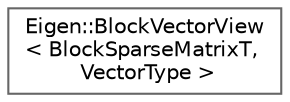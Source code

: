 digraph "类继承关系图"
{
 // LATEX_PDF_SIZE
  bgcolor="transparent";
  edge [fontname=Helvetica,fontsize=10,labelfontname=Helvetica,labelfontsize=10];
  node [fontname=Helvetica,fontsize=10,shape=box,height=0.2,width=0.4];
  rankdir="LR";
  Node0 [id="Node000000",label="Eigen::BlockVectorView\l\< BlockSparseMatrixT,\l VectorType \>",height=0.2,width=0.4,color="grey40", fillcolor="white", style="filled",URL="$class_eigen_1_1_block_vector_view.html",tooltip=" "];
}
